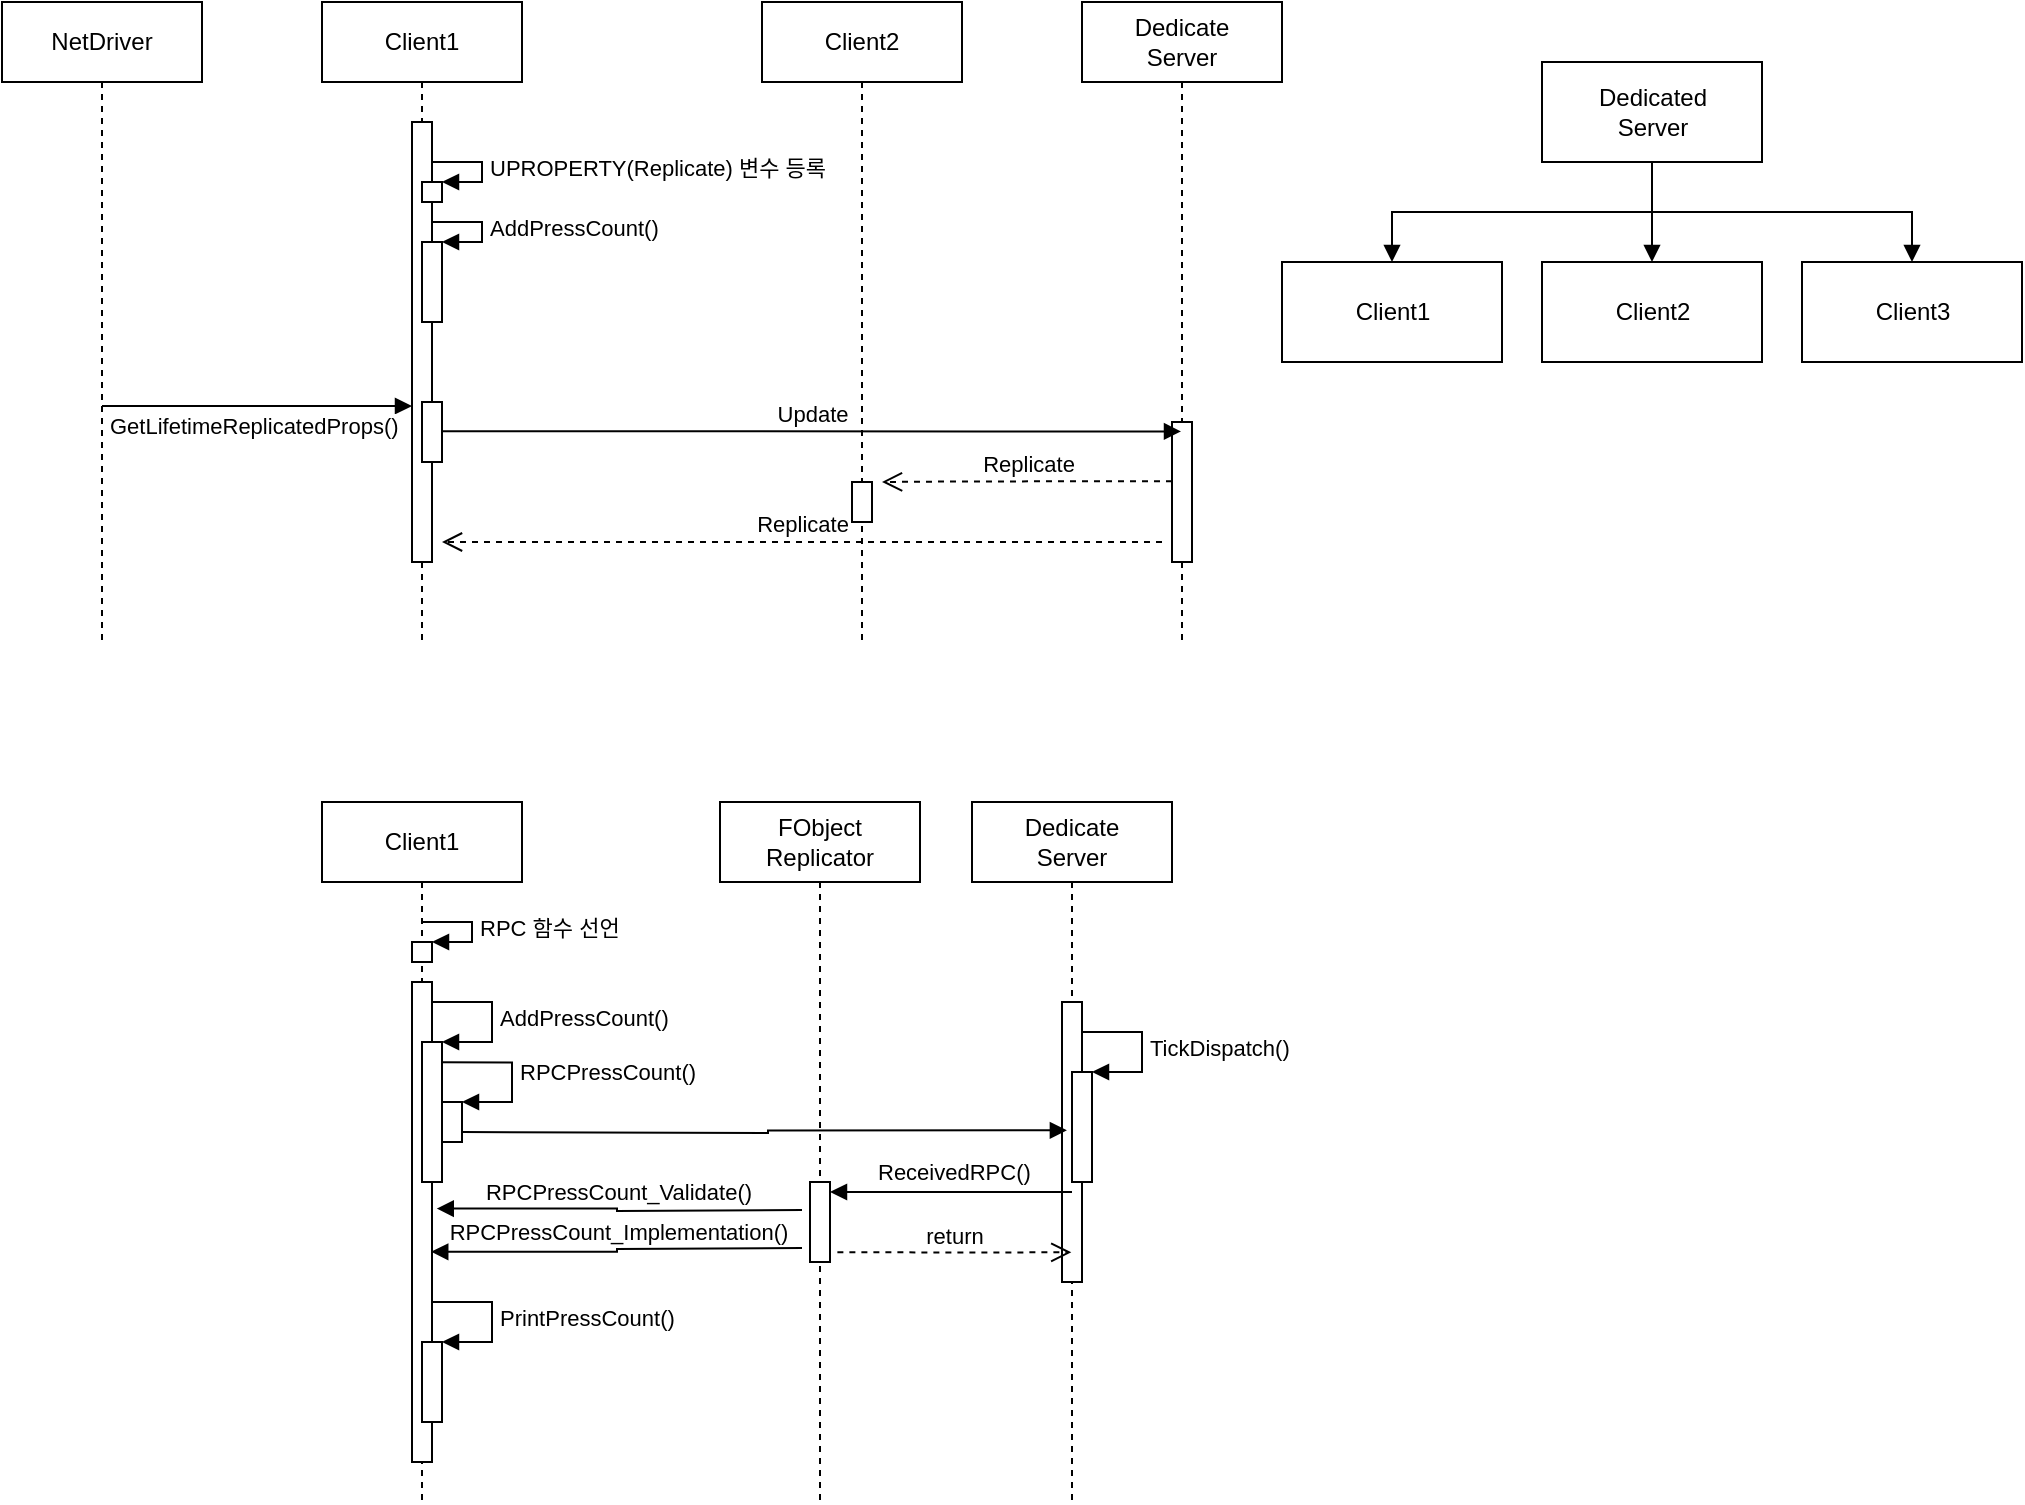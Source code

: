 <mxfile version="14.6.10" type="github">
  <diagram id="dNaRXOxqhh2w3QCHLOOn" name="Page-1">
    <mxGraphModel dx="1896" dy="599" grid="1" gridSize="10" guides="1" tooltips="1" connect="1" arrows="1" fold="1" page="1" pageScale="1" pageWidth="827" pageHeight="1169" math="0" shadow="0">
      <root>
        <mxCell id="0" />
        <mxCell id="1" parent="0" />
        <mxCell id="dsYMFT-xjzUW1HsPP5ht-2" value="Client1" style="shape=umlLifeline;perimeter=lifelinePerimeter;whiteSpace=wrap;html=1;container=1;collapsible=0;recursiveResize=0;outlineConnect=0;" vertex="1" parent="1">
          <mxGeometry x="40" y="40" width="100" height="320" as="geometry" />
        </mxCell>
        <mxCell id="dsYMFT-xjzUW1HsPP5ht-5" value="" style="html=1;points=[];perimeter=orthogonalPerimeter;" vertex="1" parent="dsYMFT-xjzUW1HsPP5ht-2">
          <mxGeometry x="45" y="60" width="10" height="220" as="geometry" />
        </mxCell>
        <mxCell id="dsYMFT-xjzUW1HsPP5ht-3" value="Client2" style="shape=umlLifeline;perimeter=lifelinePerimeter;whiteSpace=wrap;html=1;container=1;collapsible=0;recursiveResize=0;outlineConnect=0;" vertex="1" parent="1">
          <mxGeometry x="260" y="40" width="100" height="320" as="geometry" />
        </mxCell>
        <mxCell id="dsYMFT-xjzUW1HsPP5ht-19" value="" style="html=1;points=[];perimeter=orthogonalPerimeter;" vertex="1" parent="dsYMFT-xjzUW1HsPP5ht-3">
          <mxGeometry x="45" y="240" width="10" height="20" as="geometry" />
        </mxCell>
        <mxCell id="dsYMFT-xjzUW1HsPP5ht-4" value="Dedicate&lt;br&gt;Server" style="shape=umlLifeline;perimeter=lifelinePerimeter;whiteSpace=wrap;html=1;container=1;collapsible=0;recursiveResize=0;outlineConnect=0;" vertex="1" parent="1">
          <mxGeometry x="420" y="40" width="100" height="320" as="geometry" />
        </mxCell>
        <mxCell id="dsYMFT-xjzUW1HsPP5ht-6" value="" style="html=1;points=[];perimeter=orthogonalPerimeter;" vertex="1" parent="1">
          <mxGeometry x="90" y="130" width="10" height="10" as="geometry" />
        </mxCell>
        <mxCell id="dsYMFT-xjzUW1HsPP5ht-7" value="UPROPERTY(Replicate) 변수 등록" style="edgeStyle=orthogonalEdgeStyle;html=1;align=left;spacingLeft=2;endArrow=block;rounded=0;entryX=1;entryY=0;" edge="1" target="dsYMFT-xjzUW1HsPP5ht-6" parent="1">
          <mxGeometry relative="1" as="geometry">
            <mxPoint x="95" y="120" as="sourcePoint" />
            <Array as="points">
              <mxPoint x="120" y="120" />
              <mxPoint x="120" y="130" />
            </Array>
          </mxGeometry>
        </mxCell>
        <mxCell id="dsYMFT-xjzUW1HsPP5ht-8" value="" style="html=1;points=[];perimeter=orthogonalPerimeter;" vertex="1" parent="1">
          <mxGeometry x="90" y="160" width="10" height="40" as="geometry" />
        </mxCell>
        <mxCell id="dsYMFT-xjzUW1HsPP5ht-9" value="AddPressCount()" style="edgeStyle=orthogonalEdgeStyle;html=1;align=left;spacingLeft=2;endArrow=block;rounded=0;entryX=1;entryY=0;" edge="1" parent="1" target="dsYMFT-xjzUW1HsPP5ht-8">
          <mxGeometry relative="1" as="geometry">
            <mxPoint x="95" y="150" as="sourcePoint" />
            <Array as="points">
              <mxPoint x="120" y="150" />
              <mxPoint x="120" y="160" />
            </Array>
          </mxGeometry>
        </mxCell>
        <mxCell id="dsYMFT-xjzUW1HsPP5ht-10" value="NetDriver" style="shape=umlLifeline;perimeter=lifelinePerimeter;whiteSpace=wrap;html=1;container=1;collapsible=0;recursiveResize=0;outlineConnect=0;" vertex="1" parent="1">
          <mxGeometry x="-120" y="40" width="100" height="320" as="geometry" />
        </mxCell>
        <mxCell id="dsYMFT-xjzUW1HsPP5ht-11" value="" style="html=1;points=[];perimeter=orthogonalPerimeter;" vertex="1" parent="1">
          <mxGeometry x="90" y="240" width="10" height="30" as="geometry" />
        </mxCell>
        <mxCell id="dsYMFT-xjzUW1HsPP5ht-12" value="GetLifetimeReplicatedProps()" style="edgeStyle=orthogonalEdgeStyle;html=1;align=left;spacingLeft=2;endArrow=block;rounded=0;" edge="1" parent="1" target="dsYMFT-xjzUW1HsPP5ht-5" source="dsYMFT-xjzUW1HsPP5ht-10">
          <mxGeometry x="-1" y="-10" relative="1" as="geometry">
            <mxPoint x="95" y="210" as="sourcePoint" />
            <Array as="points">
              <mxPoint y="242" />
              <mxPoint y="242" />
            </Array>
            <mxPoint as="offset" />
          </mxGeometry>
        </mxCell>
        <mxCell id="dsYMFT-xjzUW1HsPP5ht-16" value="" style="html=1;points=[];perimeter=orthogonalPerimeter;" vertex="1" parent="1">
          <mxGeometry x="465" y="250" width="10" height="70" as="geometry" />
        </mxCell>
        <mxCell id="dsYMFT-xjzUW1HsPP5ht-18" value="Update" style="html=1;verticalAlign=bottom;endArrow=block;rounded=0;edgeStyle=orthogonalEdgeStyle;" edge="1" parent="1" target="dsYMFT-xjzUW1HsPP5ht-4">
          <mxGeometry width="80" relative="1" as="geometry">
            <mxPoint x="100" y="254.66" as="sourcePoint" />
            <mxPoint x="180" y="254.66" as="targetPoint" />
            <Array as="points">
              <mxPoint x="370" y="255" />
              <mxPoint x="370" y="255" />
            </Array>
          </mxGeometry>
        </mxCell>
        <mxCell id="dsYMFT-xjzUW1HsPP5ht-20" value="Replicate" style="html=1;verticalAlign=bottom;endArrow=open;dashed=1;endSize=8;rounded=0;edgeStyle=orthogonalEdgeStyle;" edge="1" parent="1">
          <mxGeometry relative="1" as="geometry">
            <mxPoint x="465" y="279.66" as="sourcePoint" />
            <mxPoint x="320" y="280" as="targetPoint" />
            <Array as="points">
              <mxPoint x="360" y="280" />
              <mxPoint x="360" y="280" />
            </Array>
          </mxGeometry>
        </mxCell>
        <mxCell id="dsYMFT-xjzUW1HsPP5ht-21" value="Replicate" style="html=1;verticalAlign=bottom;endArrow=open;dashed=1;endSize=8;rounded=0;edgeStyle=orthogonalEdgeStyle;" edge="1" parent="1">
          <mxGeometry relative="1" as="geometry">
            <mxPoint x="460" y="310" as="sourcePoint" />
            <mxPoint x="100" y="310" as="targetPoint" />
            <Array as="points">
              <mxPoint x="200" y="310" />
              <mxPoint x="200" y="310" />
            </Array>
          </mxGeometry>
        </mxCell>
        <mxCell id="dsYMFT-xjzUW1HsPP5ht-22" value="Dedicated&lt;br&gt;Server" style="html=1;" vertex="1" parent="1">
          <mxGeometry x="650" y="70" width="110" height="50" as="geometry" />
        </mxCell>
        <mxCell id="dsYMFT-xjzUW1HsPP5ht-23" value="Client1" style="html=1;" vertex="1" parent="1">
          <mxGeometry x="520" y="170" width="110" height="50" as="geometry" />
        </mxCell>
        <mxCell id="dsYMFT-xjzUW1HsPP5ht-24" value="Client2" style="html=1;" vertex="1" parent="1">
          <mxGeometry x="650" y="170" width="110" height="50" as="geometry" />
        </mxCell>
        <mxCell id="dsYMFT-xjzUW1HsPP5ht-25" value="Client3" style="html=1;" vertex="1" parent="1">
          <mxGeometry x="780" y="170" width="110" height="50" as="geometry" />
        </mxCell>
        <mxCell id="dsYMFT-xjzUW1HsPP5ht-32" value="" style="html=1;verticalAlign=bottom;endArrow=block;rounded=0;edgeStyle=orthogonalEdgeStyle;exitX=0.5;exitY=1;exitDx=0;exitDy=0;entryX=0.5;entryY=0;entryDx=0;entryDy=0;" edge="1" parent="1" source="dsYMFT-xjzUW1HsPP5ht-22" target="dsYMFT-xjzUW1HsPP5ht-24">
          <mxGeometry width="80" relative="1" as="geometry">
            <mxPoint x="940" y="170" as="sourcePoint" />
            <mxPoint x="1020" y="170" as="targetPoint" />
          </mxGeometry>
        </mxCell>
        <mxCell id="dsYMFT-xjzUW1HsPP5ht-33" value="" style="html=1;verticalAlign=bottom;endArrow=block;rounded=0;edgeStyle=orthogonalEdgeStyle;exitX=0.5;exitY=1;exitDx=0;exitDy=0;entryX=0.5;entryY=0;entryDx=0;entryDy=0;" edge="1" parent="1" source="dsYMFT-xjzUW1HsPP5ht-22" target="dsYMFT-xjzUW1HsPP5ht-25">
          <mxGeometry width="80" relative="1" as="geometry">
            <mxPoint x="715" y="130" as="sourcePoint" />
            <mxPoint x="715" y="180" as="targetPoint" />
          </mxGeometry>
        </mxCell>
        <mxCell id="dsYMFT-xjzUW1HsPP5ht-34" value="" style="html=1;verticalAlign=bottom;endArrow=block;rounded=0;edgeStyle=orthogonalEdgeStyle;exitX=0.5;exitY=1;exitDx=0;exitDy=0;" edge="1" parent="1" source="dsYMFT-xjzUW1HsPP5ht-22" target="dsYMFT-xjzUW1HsPP5ht-23">
          <mxGeometry width="80" relative="1" as="geometry">
            <mxPoint x="715" y="130" as="sourcePoint" />
            <mxPoint x="845" y="180" as="targetPoint" />
          </mxGeometry>
        </mxCell>
        <mxCell id="dsYMFT-xjzUW1HsPP5ht-35" value="Client1" style="shape=umlLifeline;perimeter=lifelinePerimeter;whiteSpace=wrap;html=1;container=1;collapsible=0;recursiveResize=0;outlineConnect=0;" vertex="1" parent="1">
          <mxGeometry x="40" y="440" width="100" height="350" as="geometry" />
        </mxCell>
        <mxCell id="dsYMFT-xjzUW1HsPP5ht-40" value="" style="html=1;points=[];perimeter=orthogonalPerimeter;" vertex="1" parent="dsYMFT-xjzUW1HsPP5ht-35">
          <mxGeometry x="45" y="70" width="10" height="10" as="geometry" />
        </mxCell>
        <mxCell id="dsYMFT-xjzUW1HsPP5ht-41" value="RPC 함수 선언" style="edgeStyle=orthogonalEdgeStyle;html=1;align=left;spacingLeft=2;endArrow=block;rounded=0;entryX=1;entryY=0;" edge="1" parent="dsYMFT-xjzUW1HsPP5ht-35" target="dsYMFT-xjzUW1HsPP5ht-40">
          <mxGeometry relative="1" as="geometry">
            <mxPoint x="50" y="60" as="sourcePoint" />
            <Array as="points">
              <mxPoint x="75" y="60" />
              <mxPoint x="75" y="70" />
            </Array>
          </mxGeometry>
        </mxCell>
        <mxCell id="dsYMFT-xjzUW1HsPP5ht-44" value="" style="html=1;points=[];perimeter=orthogonalPerimeter;" vertex="1" parent="dsYMFT-xjzUW1HsPP5ht-35">
          <mxGeometry x="45" y="90" width="10" height="240" as="geometry" />
        </mxCell>
        <mxCell id="dsYMFT-xjzUW1HsPP5ht-70" value="" style="html=1;points=[];perimeter=orthogonalPerimeter;" vertex="1" parent="dsYMFT-xjzUW1HsPP5ht-35">
          <mxGeometry x="50" y="270" width="10" height="40" as="geometry" />
        </mxCell>
        <mxCell id="dsYMFT-xjzUW1HsPP5ht-71" value="PrintPressCount()" style="edgeStyle=orthogonalEdgeStyle;html=1;align=left;spacingLeft=2;endArrow=block;rounded=0;entryX=1;entryY=0;" edge="1" target="dsYMFT-xjzUW1HsPP5ht-70" parent="dsYMFT-xjzUW1HsPP5ht-35">
          <mxGeometry relative="1" as="geometry">
            <mxPoint x="55" y="250" as="sourcePoint" />
            <Array as="points">
              <mxPoint x="85" y="250" />
            </Array>
          </mxGeometry>
        </mxCell>
        <mxCell id="dsYMFT-xjzUW1HsPP5ht-38" value="FObject&lt;br&gt;Replicator" style="shape=umlLifeline;perimeter=lifelinePerimeter;whiteSpace=wrap;html=1;container=1;collapsible=0;recursiveResize=0;outlineConnect=0;" vertex="1" parent="1">
          <mxGeometry x="239" y="440" width="100" height="350" as="geometry" />
        </mxCell>
        <mxCell id="dsYMFT-xjzUW1HsPP5ht-65" value="" style="html=1;points=[];perimeter=orthogonalPerimeter;" vertex="1" parent="dsYMFT-xjzUW1HsPP5ht-38">
          <mxGeometry x="45" y="190" width="10" height="40" as="geometry" />
        </mxCell>
        <mxCell id="dsYMFT-xjzUW1HsPP5ht-39" value="Dedicate&lt;br&gt;Server" style="shape=umlLifeline;perimeter=lifelinePerimeter;whiteSpace=wrap;html=1;container=1;collapsible=0;recursiveResize=0;outlineConnect=0;" vertex="1" parent="1">
          <mxGeometry x="365" y="440" width="100" height="350" as="geometry" />
        </mxCell>
        <mxCell id="dsYMFT-xjzUW1HsPP5ht-61" value="" style="html=1;points=[];perimeter=orthogonalPerimeter;" vertex="1" parent="dsYMFT-xjzUW1HsPP5ht-39">
          <mxGeometry x="45" y="100" width="10" height="140" as="geometry" />
        </mxCell>
        <mxCell id="dsYMFT-xjzUW1HsPP5ht-63" value="" style="html=1;points=[];perimeter=orthogonalPerimeter;" vertex="1" parent="dsYMFT-xjzUW1HsPP5ht-39">
          <mxGeometry x="50" y="135" width="10" height="55" as="geometry" />
        </mxCell>
        <mxCell id="dsYMFT-xjzUW1HsPP5ht-64" value="TickDispatch()" style="edgeStyle=orthogonalEdgeStyle;html=1;align=left;spacingLeft=2;endArrow=block;rounded=0;entryX=1;entryY=0;" edge="1" target="dsYMFT-xjzUW1HsPP5ht-63" parent="dsYMFT-xjzUW1HsPP5ht-39">
          <mxGeometry relative="1" as="geometry">
            <mxPoint x="55" y="115" as="sourcePoint" />
            <Array as="points">
              <mxPoint x="85" y="115" />
            </Array>
          </mxGeometry>
        </mxCell>
        <mxCell id="dsYMFT-xjzUW1HsPP5ht-66" value="ReceivedRPC()" style="edgeStyle=orthogonalEdgeStyle;html=1;align=left;spacingLeft=2;endArrow=block;rounded=0;" edge="1" parent="dsYMFT-xjzUW1HsPP5ht-39">
          <mxGeometry x="0.679" y="-10" relative="1" as="geometry">
            <mxPoint x="50" y="195" as="sourcePoint" />
            <Array as="points">
              <mxPoint x="-71" y="195" />
            </Array>
            <mxPoint x="-71" y="195" as="targetPoint" />
            <mxPoint as="offset" />
          </mxGeometry>
        </mxCell>
        <mxCell id="dsYMFT-xjzUW1HsPP5ht-45" value="" style="html=1;points=[];perimeter=orthogonalPerimeter;" vertex="1" parent="1">
          <mxGeometry x="90" y="560" width="10" height="70" as="geometry" />
        </mxCell>
        <mxCell id="dsYMFT-xjzUW1HsPP5ht-46" value="AddPressCount()" style="edgeStyle=orthogonalEdgeStyle;html=1;align=left;spacingLeft=2;endArrow=block;rounded=0;entryX=1;entryY=0;" edge="1" target="dsYMFT-xjzUW1HsPP5ht-45" parent="1">
          <mxGeometry relative="1" as="geometry">
            <mxPoint x="95" y="540" as="sourcePoint" />
            <Array as="points">
              <mxPoint x="125" y="540" />
            </Array>
          </mxGeometry>
        </mxCell>
        <mxCell id="dsYMFT-xjzUW1HsPP5ht-47" value="" style="html=1;points=[];perimeter=orthogonalPerimeter;" vertex="1" parent="1">
          <mxGeometry x="100" y="590" width="10" height="20" as="geometry" />
        </mxCell>
        <mxCell id="dsYMFT-xjzUW1HsPP5ht-48" value="RPCPressCount()" style="edgeStyle=orthogonalEdgeStyle;html=1;align=left;spacingLeft=2;endArrow=block;rounded=0;entryX=1;entryY=0;exitX=0.959;exitY=0.145;exitDx=0;exitDy=0;exitPerimeter=0;" edge="1" target="dsYMFT-xjzUW1HsPP5ht-47" parent="1" source="dsYMFT-xjzUW1HsPP5ht-45">
          <mxGeometry relative="1" as="geometry">
            <mxPoint x="105" y="570" as="sourcePoint" />
            <Array as="points">
              <mxPoint x="100" y="570" />
              <mxPoint x="135" y="570" />
              <mxPoint x="135" y="590" />
            </Array>
          </mxGeometry>
        </mxCell>
        <mxCell id="dsYMFT-xjzUW1HsPP5ht-62" value="" style="html=1;verticalAlign=bottom;endArrow=block;rounded=0;edgeStyle=orthogonalEdgeStyle;entryX=-0.255;entryY=0.53;entryDx=0;entryDy=0;entryPerimeter=0;" edge="1" parent="1" target="dsYMFT-xjzUW1HsPP5ht-63">
          <mxGeometry width="80" relative="1" as="geometry">
            <mxPoint x="110" y="605" as="sourcePoint" />
            <mxPoint x="360" y="605" as="targetPoint" />
          </mxGeometry>
        </mxCell>
        <mxCell id="dsYMFT-xjzUW1HsPP5ht-67" value="return" style="html=1;verticalAlign=bottom;endArrow=open;dashed=1;endSize=8;rounded=0;edgeStyle=orthogonalEdgeStyle;exitX=1.369;exitY=0.879;exitDx=0;exitDy=0;exitPerimeter=0;entryX=0.466;entryY=0.422;entryDx=0;entryDy=0;entryPerimeter=0;" edge="1" parent="1" source="dsYMFT-xjzUW1HsPP5ht-65">
          <mxGeometry relative="1" as="geometry">
            <mxPoint x="379" y="665" as="sourcePoint" />
            <mxPoint x="414.66" y="665.18" as="targetPoint" />
          </mxGeometry>
        </mxCell>
        <mxCell id="dsYMFT-xjzUW1HsPP5ht-68" value="RPCPressCount_Validate()" style="html=1;verticalAlign=bottom;endArrow=block;rounded=0;edgeStyle=orthogonalEdgeStyle;entryX=1.238;entryY=0.472;entryDx=0;entryDy=0;entryPerimeter=0;" edge="1" parent="1" target="dsYMFT-xjzUW1HsPP5ht-44">
          <mxGeometry width="80" relative="1" as="geometry">
            <mxPoint x="280" y="644" as="sourcePoint" />
            <mxPoint x="150" y="650" as="targetPoint" />
          </mxGeometry>
        </mxCell>
        <mxCell id="dsYMFT-xjzUW1HsPP5ht-69" value="&lt;div&gt;RPCPressCount_Implementation()&lt;/div&gt;" style="html=1;verticalAlign=bottom;endArrow=block;rounded=0;edgeStyle=orthogonalEdgeStyle;entryX=0.962;entryY=0.562;entryDx=0;entryDy=0;entryPerimeter=0;" edge="1" parent="1" target="dsYMFT-xjzUW1HsPP5ht-44">
          <mxGeometry width="80" relative="1" as="geometry">
            <mxPoint x="280" y="663" as="sourcePoint" />
            <mxPoint x="140" y="663" as="targetPoint" />
          </mxGeometry>
        </mxCell>
      </root>
    </mxGraphModel>
  </diagram>
</mxfile>
